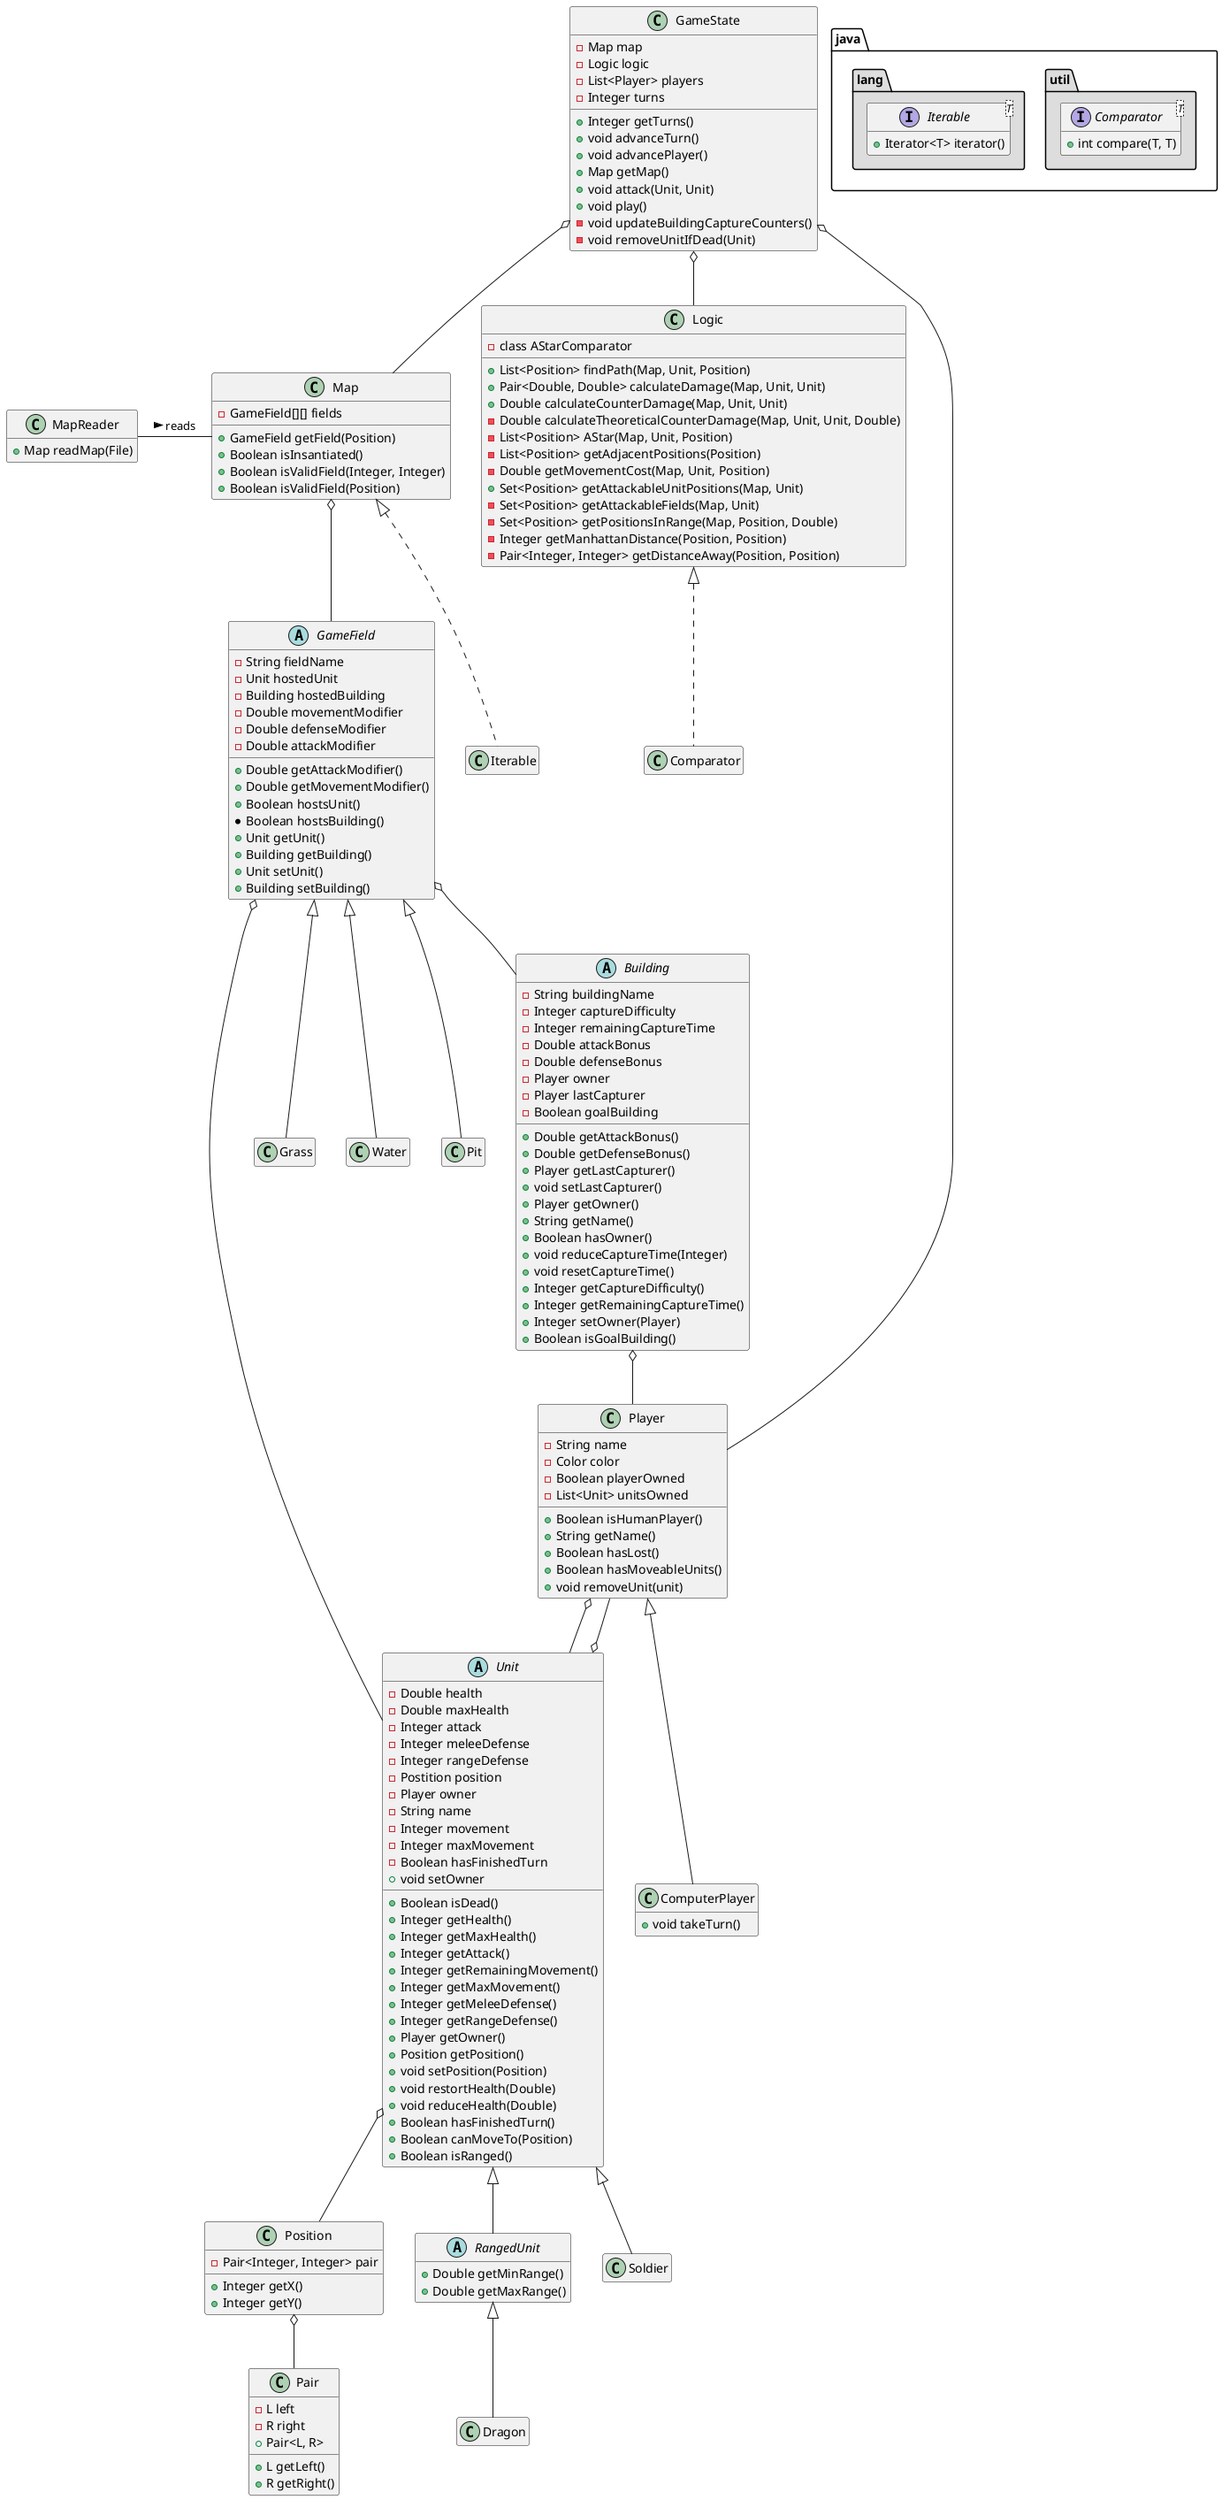 @startuml
GameState o-- Map
GameState o-- Logic
GameState o-- Player
Building o-- Player
MapReader - Map : reads >
Map o-- GameField
Map <|.. Iterable
Logic <|.. Comparator
GameField o-- Building
GameField o-- Unit
Position o-- Pair
Unit o-- Position
Unit o-- Player
Player o-- Unit
Player <|-- ComputerPlayer
Unit <|-- RangedUnit
RangedUnit <|-- Dragon
Unit <|-- Soldier
GameField <|-- Grass
GameField <|-- Water
GameField <|-- Pit


class GameState {
      -Map map
      -Logic logic
      -List<Player> players
      -Integer turns
      +Integer getTurns()
      +void advanceTurn()
      +void advancePlayer()
      +Map getMap()
      +void attack(Unit, Unit)
      +void play()
      -void updateBuildingCaptureCounters()
      -void removeUnitIfDead(Unit)
      
}

class Map {
      -GameField[][] fields
      +GameField getField(Position)
      +Boolean isInsantiated()
      +Boolean isValidField(Integer, Integer)
      +Boolean isValidField(Position)
}

namespace java.util #DDDDDD {
      interface Comparator<T> {
            +int compare(T, T)
      }     
}


namespace java.lang #DDDDDD {
      interface Iterable<T> {
            +Iterator<T> iterator()
      }	    
}

class Position {
      -Pair<Integer, Integer> pair
      +Integer getX()
      +Integer getY()
}

class MapReader {
      +Map readMap(File)
}

class Pair {
      -L left
      -R right
      +Pair<L, R>
      +L getLeft()
      +R getRight()
}

abstract class Unit {	 
      -Double health
      -Double maxHealth
      -Integer attack
      -Integer meleeDefense
      -Integer rangeDefense
      -Postition position
      -Player owner
      -String name
      -Integer movement
      -Integer maxMovement
      -Boolean hasFinishedTurn
      +Boolean isDead()
      +Integer getHealth()
      +Integer getMaxHealth()
      +Integer getAttack()
      +Integer getRemainingMovement()			 	 
      +Integer getMaxMovement()			 	 
      +Integer getMeleeDefense()
      +Integer getRangeDefense()
      +Player getOwner()
      +void setOwner
      +Position getPosition()
      +void setPosition(Position)
      +void restortHealth(Double)
      +void reduceHealth(Double)
      +Boolean hasFinishedTurn()
      +Boolean canMoveTo(Position)
      +Boolean isRanged()
}

class Logic {
      +List<Position> findPath(Map, Unit, Position)
      +Pair<Double, Double> calculateDamage(Map, Unit, Unit)
      +Double calculateCounterDamage(Map, Unit, Unit)
      -Double calculateTheoreticalCounterDamage(Map, Unit, Unit, Double)
      -List<Position> AStar(Map, Unit, Position)
      -List<Position> getAdjacentPositions(Position)
      -class AStarComparator
      -Double getMovementCost(Map, Unit, Position)
      +Set<Position> getAttackableUnitPositions(Map, Unit)
      -Set<Position> getAttackableFields(Map, Unit)
      -Set<Position> getPositionsInRange(Map, Position, Double)
      -Integer getManhattanDistance(Position, Position)
      -Pair<Integer, Integer> getDistanceAway(Position, Position)
      
}

class Player {
      -String name
      -Color color
      -Boolean playerOwned
      -List<Unit> unitsOwned
      +Boolean isHumanPlayer()
      +String getName()
      +Boolean hasLost()
      +Boolean hasMoveableUnits()
      +void removeUnit(unit)
}

class ComputerPlayer {
      +void takeTurn()
}

abstract class Building {
      -String buildingName
      -Integer captureDifficulty
      -Integer remainingCaptureTime
      -Double attackBonus
      -Double defenseBonus
      -Player owner
      -Player lastCapturer
      -Boolean goalBuilding
      +Double getAttackBonus()
      +Double getDefenseBonus()
      +Player getLastCapturer()
      +void setLastCapturer()
      +Player getOwner()
      +String getName()
      +Boolean hasOwner()
      +void reduceCaptureTime(Integer)
      +void resetCaptureTime()
      +Integer getCaptureDifficulty()
      +Integer getRemainingCaptureTime()
      +Integer setOwner(Player)
      +Boolean isGoalBuilding()      
}

abstract class GameField {
      -String fieldName
      -Unit hostedUnit
      -Building hostedBuilding
      -Double movementModifier
      -Double defenseModifier
      -Double attackModifier
      +Double getAttackModifier()
      +Double getMovementModifier()
      +Boolean hostsUnit()
      *Boolean hostsBuilding()
      +Unit getUnit()
      +Building getBuilding()
      +Unit setUnit()
      +Building setBuilding()
}

abstract class RangedUnit {
      +Double getMinRange()
      +Double getMaxRange()
}

class Dragon {
}

class Soldier {
}

class Grass {
}

class Pit {
}

class Water {
}

hide empty members

@enduml
